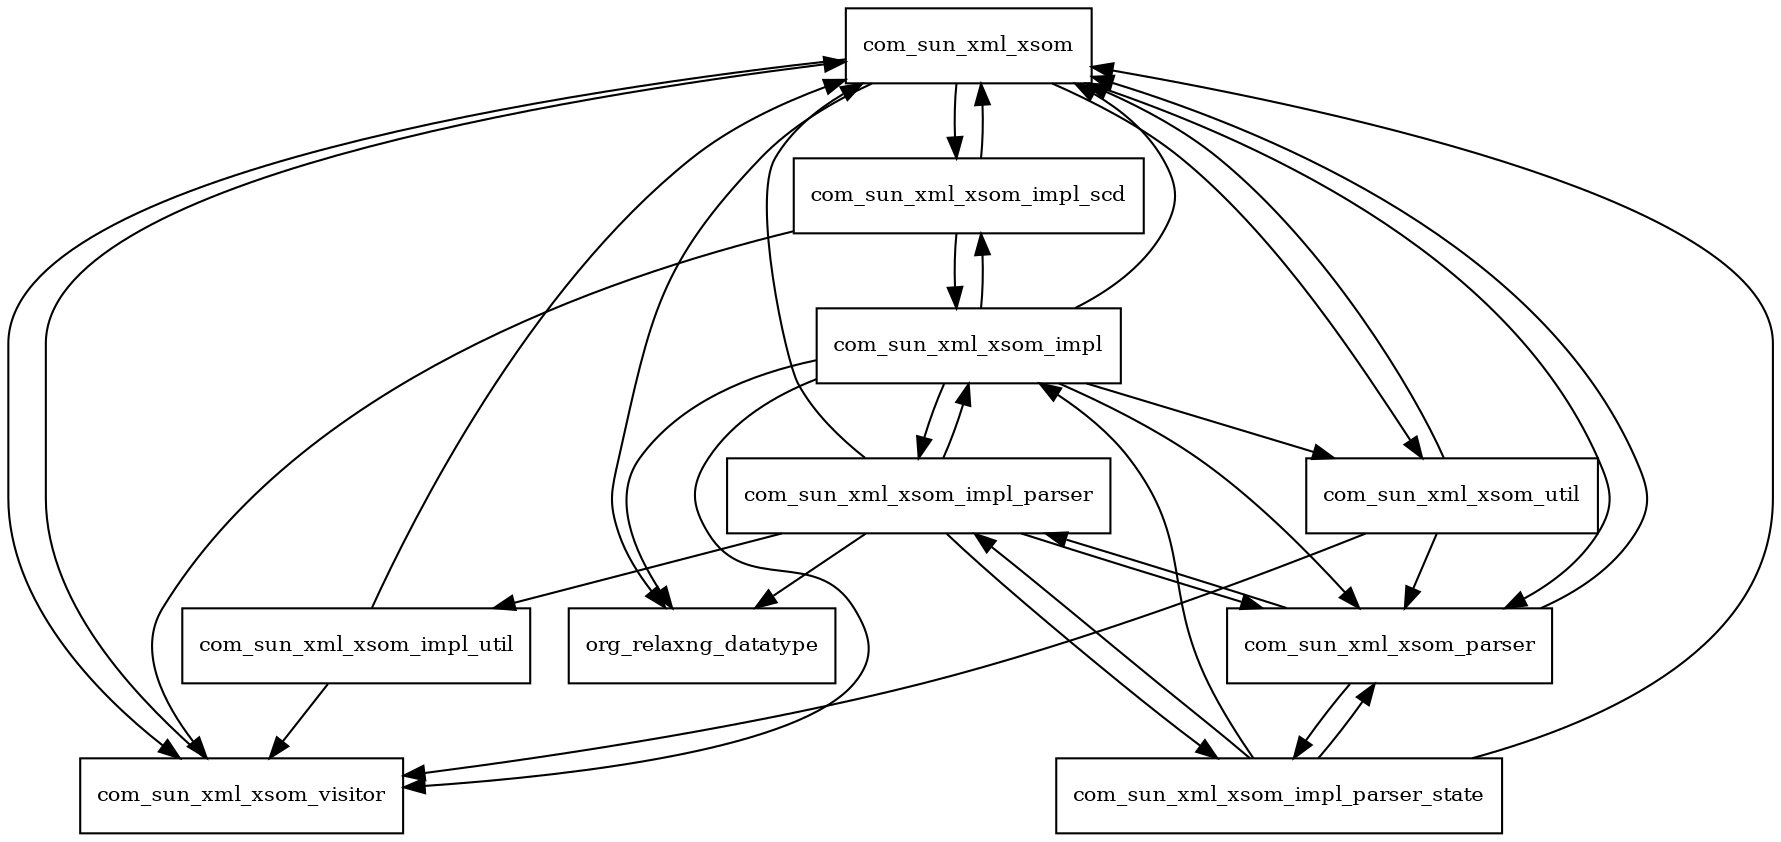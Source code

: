 digraph xsom_20110809_redhat_3_package_dependencies {
  node [shape = box, fontsize=10.0];
  com_sun_xml_xsom -> com_sun_xml_xsom_impl_scd;
  com_sun_xml_xsom -> com_sun_xml_xsom_parser;
  com_sun_xml_xsom -> com_sun_xml_xsom_util;
  com_sun_xml_xsom -> com_sun_xml_xsom_visitor;
  com_sun_xml_xsom -> org_relaxng_datatype;
  com_sun_xml_xsom_impl -> com_sun_xml_xsom;
  com_sun_xml_xsom_impl -> com_sun_xml_xsom_impl_parser;
  com_sun_xml_xsom_impl -> com_sun_xml_xsom_impl_scd;
  com_sun_xml_xsom_impl -> com_sun_xml_xsom_parser;
  com_sun_xml_xsom_impl -> com_sun_xml_xsom_util;
  com_sun_xml_xsom_impl -> com_sun_xml_xsom_visitor;
  com_sun_xml_xsom_impl -> org_relaxng_datatype;
  com_sun_xml_xsom_impl_parser -> com_sun_xml_xsom;
  com_sun_xml_xsom_impl_parser -> com_sun_xml_xsom_impl;
  com_sun_xml_xsom_impl_parser -> com_sun_xml_xsom_impl_parser_state;
  com_sun_xml_xsom_impl_parser -> com_sun_xml_xsom_impl_util;
  com_sun_xml_xsom_impl_parser -> com_sun_xml_xsom_parser;
  com_sun_xml_xsom_impl_parser -> org_relaxng_datatype;
  com_sun_xml_xsom_impl_parser_state -> com_sun_xml_xsom;
  com_sun_xml_xsom_impl_parser_state -> com_sun_xml_xsom_impl;
  com_sun_xml_xsom_impl_parser_state -> com_sun_xml_xsom_impl_parser;
  com_sun_xml_xsom_impl_parser_state -> com_sun_xml_xsom_parser;
  com_sun_xml_xsom_impl_scd -> com_sun_xml_xsom;
  com_sun_xml_xsom_impl_scd -> com_sun_xml_xsom_impl;
  com_sun_xml_xsom_impl_scd -> com_sun_xml_xsom_visitor;
  com_sun_xml_xsom_impl_util -> com_sun_xml_xsom;
  com_sun_xml_xsom_impl_util -> com_sun_xml_xsom_visitor;
  com_sun_xml_xsom_parser -> com_sun_xml_xsom;
  com_sun_xml_xsom_parser -> com_sun_xml_xsom_impl_parser;
  com_sun_xml_xsom_parser -> com_sun_xml_xsom_impl_parser_state;
  com_sun_xml_xsom_util -> com_sun_xml_xsom;
  com_sun_xml_xsom_util -> com_sun_xml_xsom_parser;
  com_sun_xml_xsom_util -> com_sun_xml_xsom_visitor;
  com_sun_xml_xsom_visitor -> com_sun_xml_xsom;
}
